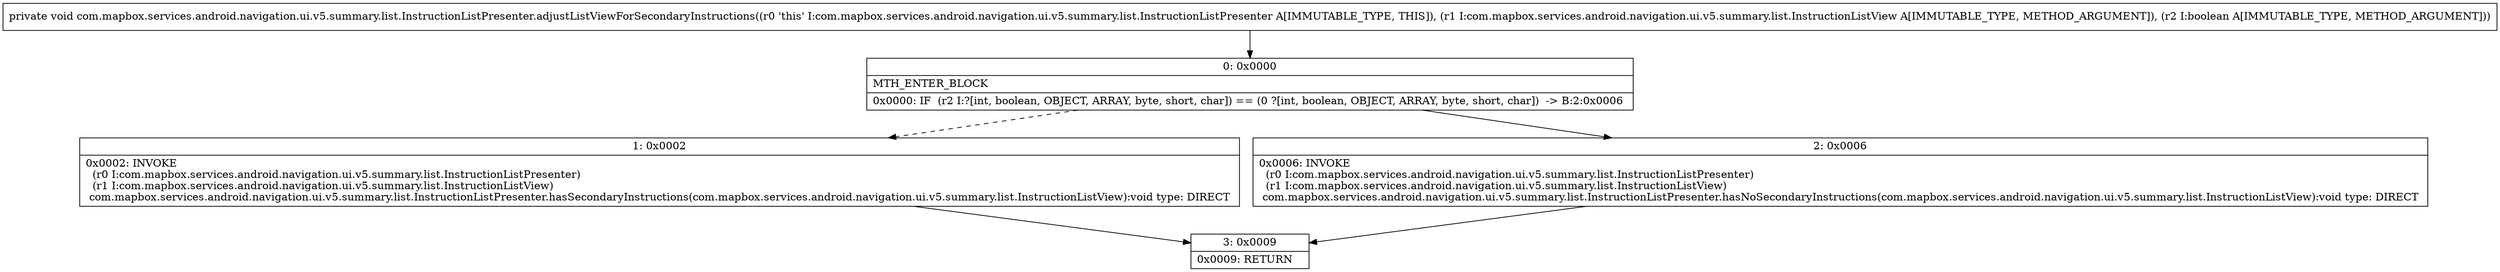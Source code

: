 digraph "CFG forcom.mapbox.services.android.navigation.ui.v5.summary.list.InstructionListPresenter.adjustListViewForSecondaryInstructions(Lcom\/mapbox\/services\/android\/navigation\/ui\/v5\/summary\/list\/InstructionListView;Z)V" {
Node_0 [shape=record,label="{0\:\ 0x0000|MTH_ENTER_BLOCK\l|0x0000: IF  (r2 I:?[int, boolean, OBJECT, ARRAY, byte, short, char]) == (0 ?[int, boolean, OBJECT, ARRAY, byte, short, char])  \-\> B:2:0x0006 \l}"];
Node_1 [shape=record,label="{1\:\ 0x0002|0x0002: INVOKE  \l  (r0 I:com.mapbox.services.android.navigation.ui.v5.summary.list.InstructionListPresenter)\l  (r1 I:com.mapbox.services.android.navigation.ui.v5.summary.list.InstructionListView)\l com.mapbox.services.android.navigation.ui.v5.summary.list.InstructionListPresenter.hasSecondaryInstructions(com.mapbox.services.android.navigation.ui.v5.summary.list.InstructionListView):void type: DIRECT \l}"];
Node_2 [shape=record,label="{2\:\ 0x0006|0x0006: INVOKE  \l  (r0 I:com.mapbox.services.android.navigation.ui.v5.summary.list.InstructionListPresenter)\l  (r1 I:com.mapbox.services.android.navigation.ui.v5.summary.list.InstructionListView)\l com.mapbox.services.android.navigation.ui.v5.summary.list.InstructionListPresenter.hasNoSecondaryInstructions(com.mapbox.services.android.navigation.ui.v5.summary.list.InstructionListView):void type: DIRECT \l}"];
Node_3 [shape=record,label="{3\:\ 0x0009|0x0009: RETURN   \l}"];
MethodNode[shape=record,label="{private void com.mapbox.services.android.navigation.ui.v5.summary.list.InstructionListPresenter.adjustListViewForSecondaryInstructions((r0 'this' I:com.mapbox.services.android.navigation.ui.v5.summary.list.InstructionListPresenter A[IMMUTABLE_TYPE, THIS]), (r1 I:com.mapbox.services.android.navigation.ui.v5.summary.list.InstructionListView A[IMMUTABLE_TYPE, METHOD_ARGUMENT]), (r2 I:boolean A[IMMUTABLE_TYPE, METHOD_ARGUMENT])) }"];
MethodNode -> Node_0;
Node_0 -> Node_1[style=dashed];
Node_0 -> Node_2;
Node_1 -> Node_3;
Node_2 -> Node_3;
}


